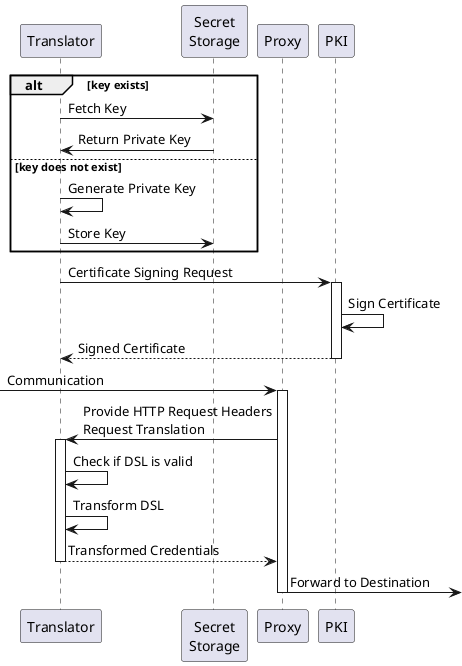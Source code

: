 @startuml

participant "Translator" as t
participant "Secret\nStorage" as sec
participant "Proxy" as p
participant "PKI" as k

alt key exists
    t -> sec : Fetch Key
    t <- sec : Return Private Key
else key does not exist
    t -> t : Generate Private Key
    t -> sec : Store Key
end

t -> k : Certificate Signing Request
activate k
    k -> k : Sign Certificate
return Signed Certificate

[-> p : Communication
activate p
    p -> t : Provide HTTP Request Headers\nRequest Translation
    activate t
        t -> t : Check if DSL is valid
        t -> t : Transform DSL
    return Transformed Credentials
    p ->] : Forward to Destination
deactivate p

@enduml
